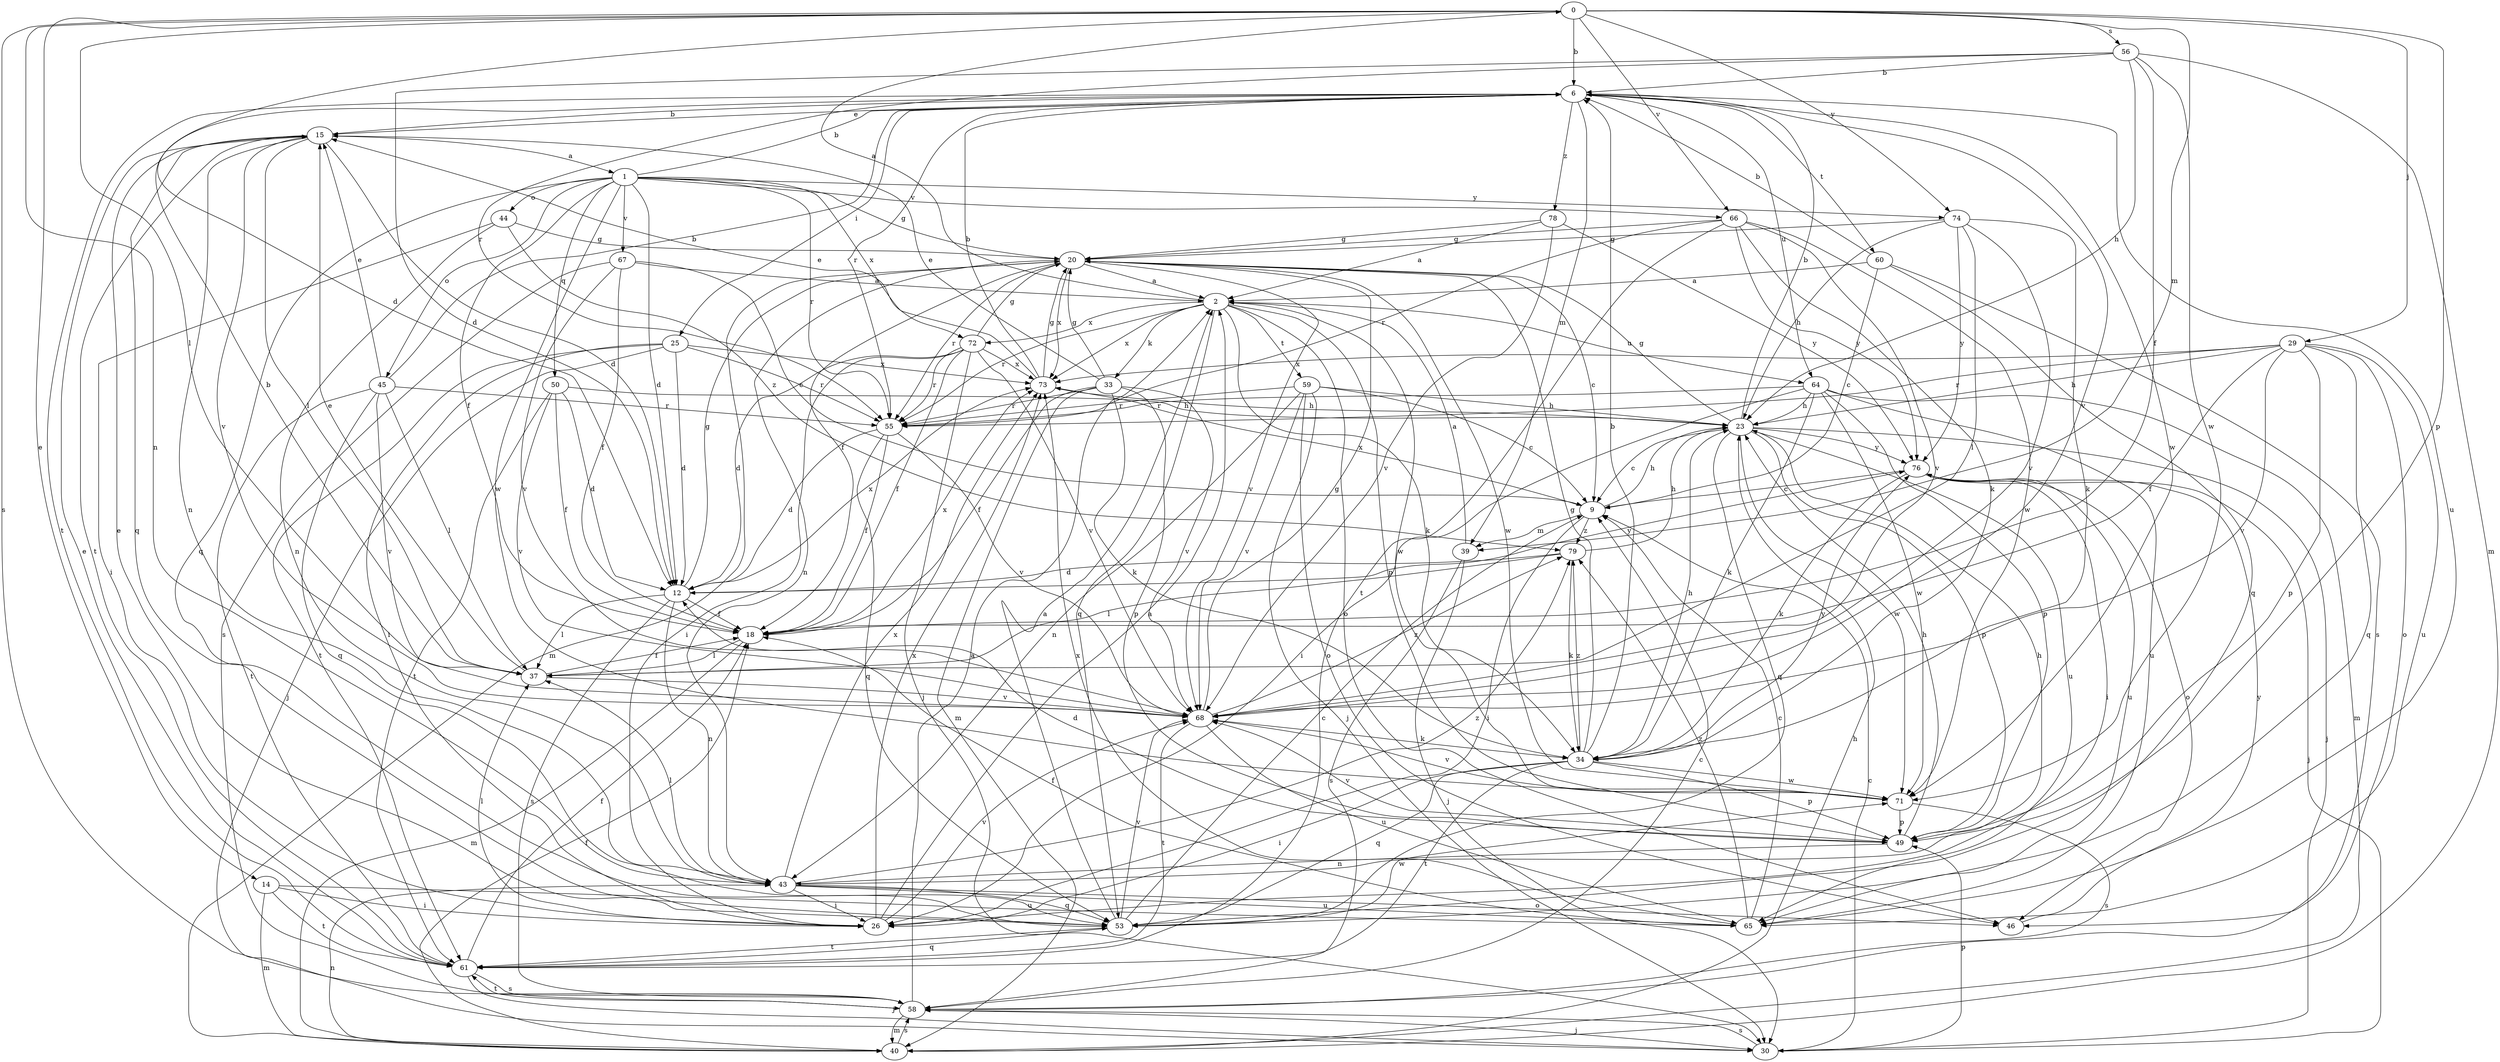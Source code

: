 strict digraph  {
0;
1;
2;
6;
9;
12;
14;
15;
18;
20;
23;
25;
26;
29;
30;
33;
34;
37;
39;
40;
43;
44;
45;
46;
49;
50;
53;
55;
56;
58;
59;
60;
61;
64;
65;
66;
67;
68;
71;
72;
73;
74;
76;
78;
79;
0 -> 6  [label=b];
0 -> 12  [label=d];
0 -> 14  [label=e];
0 -> 29  [label=j];
0 -> 37  [label=l];
0 -> 39  [label=m];
0 -> 43  [label=n];
0 -> 49  [label=p];
0 -> 56  [label=s];
0 -> 58  [label=s];
0 -> 66  [label=v];
0 -> 74  [label=y];
1 -> 6  [label=b];
1 -> 12  [label=d];
1 -> 18  [label=f];
1 -> 20  [label=g];
1 -> 44  [label=o];
1 -> 45  [label=o];
1 -> 50  [label=q];
1 -> 53  [label=q];
1 -> 55  [label=r];
1 -> 66  [label=v];
1 -> 67  [label=v];
1 -> 71  [label=w];
1 -> 72  [label=x];
1 -> 74  [label=y];
2 -> 0  [label=a];
2 -> 33  [label=k];
2 -> 34  [label=k];
2 -> 46  [label=o];
2 -> 49  [label=p];
2 -> 53  [label=q];
2 -> 55  [label=r];
2 -> 59  [label=t];
2 -> 64  [label=u];
2 -> 71  [label=w];
2 -> 72  [label=x];
2 -> 73  [label=x];
6 -> 15  [label=e];
6 -> 25  [label=i];
6 -> 39  [label=m];
6 -> 55  [label=r];
6 -> 60  [label=t];
6 -> 61  [label=t];
6 -> 64  [label=u];
6 -> 65  [label=u];
6 -> 68  [label=v];
6 -> 71  [label=w];
6 -> 78  [label=z];
9 -> 23  [label=h];
9 -> 26  [label=i];
9 -> 39  [label=m];
9 -> 73  [label=x];
9 -> 79  [label=z];
12 -> 18  [label=f];
12 -> 20  [label=g];
12 -> 37  [label=l];
12 -> 43  [label=n];
12 -> 58  [label=s];
12 -> 73  [label=x];
12 -> 76  [label=y];
14 -> 26  [label=i];
14 -> 40  [label=m];
14 -> 61  [label=t];
14 -> 65  [label=u];
15 -> 1  [label=a];
15 -> 6  [label=b];
15 -> 12  [label=d];
15 -> 37  [label=l];
15 -> 43  [label=n];
15 -> 53  [label=q];
15 -> 61  [label=t];
15 -> 68  [label=v];
18 -> 37  [label=l];
18 -> 40  [label=m];
18 -> 73  [label=x];
20 -> 2  [label=a];
20 -> 9  [label=c];
20 -> 18  [label=f];
20 -> 40  [label=m];
20 -> 43  [label=n];
20 -> 55  [label=r];
20 -> 68  [label=v];
20 -> 71  [label=w];
20 -> 73  [label=x];
23 -> 6  [label=b];
23 -> 9  [label=c];
23 -> 20  [label=g];
23 -> 30  [label=j];
23 -> 49  [label=p];
23 -> 53  [label=q];
23 -> 65  [label=u];
23 -> 71  [label=w];
23 -> 76  [label=y];
25 -> 12  [label=d];
25 -> 26  [label=i];
25 -> 30  [label=j];
25 -> 55  [label=r];
25 -> 61  [label=t];
25 -> 73  [label=x];
26 -> 2  [label=a];
26 -> 37  [label=l];
26 -> 68  [label=v];
26 -> 73  [label=x];
29 -> 18  [label=f];
29 -> 23  [label=h];
29 -> 46  [label=o];
29 -> 49  [label=p];
29 -> 53  [label=q];
29 -> 55  [label=r];
29 -> 65  [label=u];
29 -> 68  [label=v];
29 -> 73  [label=x];
30 -> 9  [label=c];
30 -> 49  [label=p];
30 -> 58  [label=s];
33 -> 15  [label=e];
33 -> 18  [label=f];
33 -> 20  [label=g];
33 -> 34  [label=k];
33 -> 40  [label=m];
33 -> 49  [label=p];
33 -> 55  [label=r];
33 -> 68  [label=v];
34 -> 6  [label=b];
34 -> 20  [label=g];
34 -> 23  [label=h];
34 -> 26  [label=i];
34 -> 49  [label=p];
34 -> 53  [label=q];
34 -> 61  [label=t];
34 -> 71  [label=w];
34 -> 76  [label=y];
34 -> 79  [label=z];
37 -> 6  [label=b];
37 -> 15  [label=e];
37 -> 18  [label=f];
37 -> 68  [label=v];
39 -> 2  [label=a];
39 -> 30  [label=j];
39 -> 58  [label=s];
40 -> 18  [label=f];
40 -> 23  [label=h];
40 -> 43  [label=n];
40 -> 58  [label=s];
43 -> 23  [label=h];
43 -> 26  [label=i];
43 -> 37  [label=l];
43 -> 46  [label=o];
43 -> 53  [label=q];
43 -> 65  [label=u];
43 -> 73  [label=x];
43 -> 79  [label=z];
44 -> 20  [label=g];
44 -> 26  [label=i];
44 -> 43  [label=n];
44 -> 79  [label=z];
45 -> 6  [label=b];
45 -> 15  [label=e];
45 -> 37  [label=l];
45 -> 53  [label=q];
45 -> 55  [label=r];
45 -> 61  [label=t];
45 -> 68  [label=v];
46 -> 76  [label=y];
49 -> 12  [label=d];
49 -> 23  [label=h];
49 -> 43  [label=n];
49 -> 68  [label=v];
50 -> 12  [label=d];
50 -> 18  [label=f];
50 -> 23  [label=h];
50 -> 61  [label=t];
50 -> 68  [label=v];
53 -> 2  [label=a];
53 -> 9  [label=c];
53 -> 15  [label=e];
53 -> 61  [label=t];
53 -> 68  [label=v];
53 -> 71  [label=w];
55 -> 12  [label=d];
55 -> 18  [label=f];
55 -> 53  [label=q];
55 -> 68  [label=v];
56 -> 6  [label=b];
56 -> 12  [label=d];
56 -> 18  [label=f];
56 -> 23  [label=h];
56 -> 40  [label=m];
56 -> 55  [label=r];
56 -> 71  [label=w];
58 -> 2  [label=a];
58 -> 9  [label=c];
58 -> 30  [label=j];
58 -> 40  [label=m];
58 -> 61  [label=t];
59 -> 9  [label=c];
59 -> 23  [label=h];
59 -> 30  [label=j];
59 -> 43  [label=n];
59 -> 46  [label=o];
59 -> 55  [label=r];
59 -> 68  [label=v];
60 -> 2  [label=a];
60 -> 6  [label=b];
60 -> 9  [label=c];
60 -> 53  [label=q];
60 -> 58  [label=s];
61 -> 15  [label=e];
61 -> 18  [label=f];
61 -> 30  [label=j];
61 -> 53  [label=q];
61 -> 58  [label=s];
64 -> 23  [label=h];
64 -> 26  [label=i];
64 -> 34  [label=k];
64 -> 40  [label=m];
64 -> 49  [label=p];
64 -> 55  [label=r];
64 -> 65  [label=u];
64 -> 71  [label=w];
65 -> 9  [label=c];
65 -> 18  [label=f];
65 -> 73  [label=x];
65 -> 79  [label=z];
66 -> 20  [label=g];
66 -> 34  [label=k];
66 -> 55  [label=r];
66 -> 61  [label=t];
66 -> 68  [label=v];
66 -> 71  [label=w];
66 -> 76  [label=y];
67 -> 2  [label=a];
67 -> 9  [label=c];
67 -> 18  [label=f];
67 -> 58  [label=s];
67 -> 68  [label=v];
68 -> 20  [label=g];
68 -> 34  [label=k];
68 -> 61  [label=t];
68 -> 65  [label=u];
68 -> 79  [label=z];
71 -> 49  [label=p];
71 -> 58  [label=s];
71 -> 68  [label=v];
72 -> 12  [label=d];
72 -> 18  [label=f];
72 -> 20  [label=g];
72 -> 26  [label=i];
72 -> 30  [label=j];
72 -> 55  [label=r];
72 -> 68  [label=v];
72 -> 73  [label=x];
73 -> 6  [label=b];
73 -> 15  [label=e];
73 -> 20  [label=g];
73 -> 23  [label=h];
74 -> 20  [label=g];
74 -> 23  [label=h];
74 -> 34  [label=k];
74 -> 37  [label=l];
74 -> 68  [label=v];
74 -> 76  [label=y];
76 -> 9  [label=c];
76 -> 26  [label=i];
76 -> 30  [label=j];
76 -> 34  [label=k];
76 -> 46  [label=o];
76 -> 65  [label=u];
78 -> 2  [label=a];
78 -> 20  [label=g];
78 -> 68  [label=v];
78 -> 76  [label=y];
79 -> 12  [label=d];
79 -> 23  [label=h];
79 -> 34  [label=k];
79 -> 37  [label=l];
}
